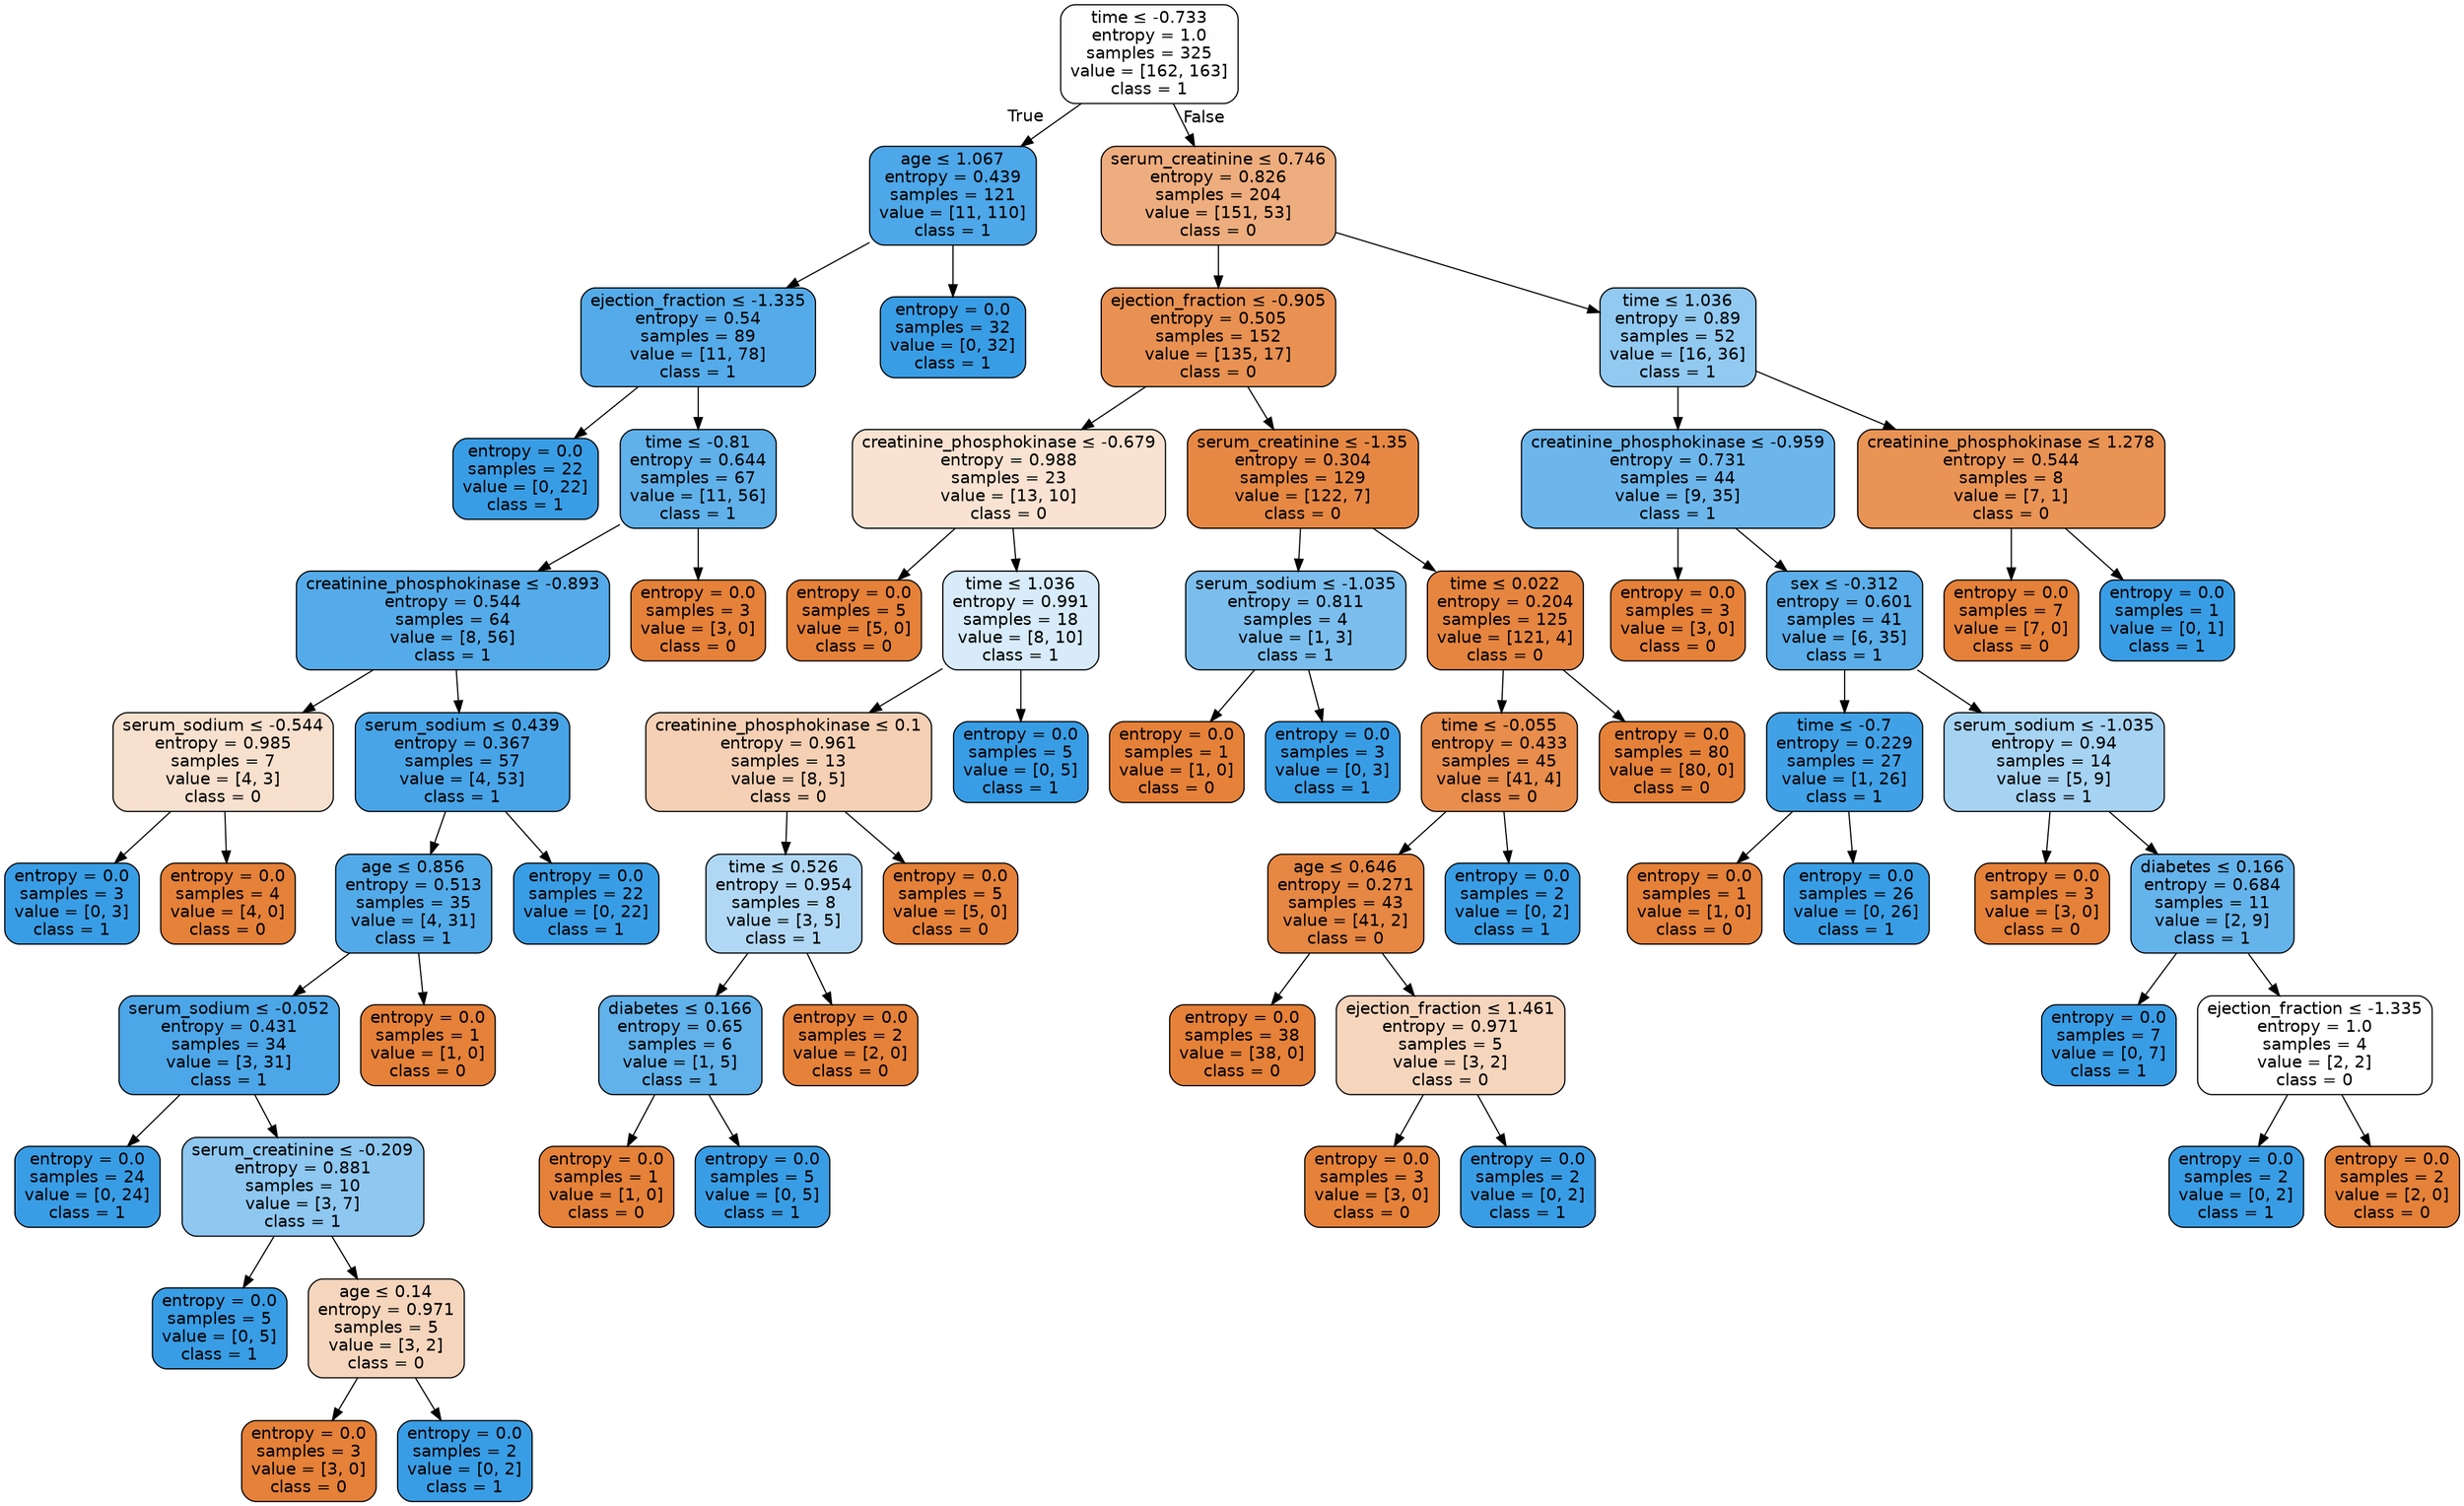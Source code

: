digraph Tree {
node [shape=box, style="filled, rounded", color="black", fontname=helvetica] ;
edge [fontname=helvetica] ;
0 [label=<time &le; -0.733<br/>entropy = 1.0<br/>samples = 325<br/>value = [162, 163]<br/>class = 1>, fillcolor="#fefeff"] ;
1 [label=<age &le; 1.067<br/>entropy = 0.439<br/>samples = 121<br/>value = [11, 110]<br/>class = 1>, fillcolor="#4da7e8"] ;
0 -> 1 [labeldistance=2.5, labelangle=45, headlabel="True"] ;
2 [label=<ejection_fraction &le; -1.335<br/>entropy = 0.54<br/>samples = 89<br/>value = [11, 78]<br/>class = 1>, fillcolor="#55abe9"] ;
1 -> 2 ;
3 [label=<entropy = 0.0<br/>samples = 22<br/>value = [0, 22]<br/>class = 1>, fillcolor="#399de5"] ;
2 -> 3 ;
4 [label=<time &le; -0.81<br/>entropy = 0.644<br/>samples = 67<br/>value = [11, 56]<br/>class = 1>, fillcolor="#60b0ea"] ;
2 -> 4 ;
5 [label=<creatinine_phosphokinase &le; -0.893<br/>entropy = 0.544<br/>samples = 64<br/>value = [8, 56]<br/>class = 1>, fillcolor="#55abe9"] ;
4 -> 5 ;
6 [label=<serum_sodium &le; -0.544<br/>entropy = 0.985<br/>samples = 7<br/>value = [4, 3]<br/>class = 0>, fillcolor="#f8e0ce"] ;
5 -> 6 ;
7 [label=<entropy = 0.0<br/>samples = 3<br/>value = [0, 3]<br/>class = 1>, fillcolor="#399de5"] ;
6 -> 7 ;
8 [label=<entropy = 0.0<br/>samples = 4<br/>value = [4, 0]<br/>class = 0>, fillcolor="#e58139"] ;
6 -> 8 ;
9 [label=<serum_sodium &le; 0.439<br/>entropy = 0.367<br/>samples = 57<br/>value = [4, 53]<br/>class = 1>, fillcolor="#48a4e7"] ;
5 -> 9 ;
10 [label=<age &le; 0.856<br/>entropy = 0.513<br/>samples = 35<br/>value = [4, 31]<br/>class = 1>, fillcolor="#53aae8"] ;
9 -> 10 ;
11 [label=<serum_sodium &le; -0.052<br/>entropy = 0.431<br/>samples = 34<br/>value = [3, 31]<br/>class = 1>, fillcolor="#4ca6e8"] ;
10 -> 11 ;
12 [label=<entropy = 0.0<br/>samples = 24<br/>value = [0, 24]<br/>class = 1>, fillcolor="#399de5"] ;
11 -> 12 ;
13 [label=<serum_creatinine &le; -0.209<br/>entropy = 0.881<br/>samples = 10<br/>value = [3, 7]<br/>class = 1>, fillcolor="#8ec7f0"] ;
11 -> 13 ;
14 [label=<entropy = 0.0<br/>samples = 5<br/>value = [0, 5]<br/>class = 1>, fillcolor="#399de5"] ;
13 -> 14 ;
15 [label=<age &le; 0.14<br/>entropy = 0.971<br/>samples = 5<br/>value = [3, 2]<br/>class = 0>, fillcolor="#f6d5bd"] ;
13 -> 15 ;
16 [label=<entropy = 0.0<br/>samples = 3<br/>value = [3, 0]<br/>class = 0>, fillcolor="#e58139"] ;
15 -> 16 ;
17 [label=<entropy = 0.0<br/>samples = 2<br/>value = [0, 2]<br/>class = 1>, fillcolor="#399de5"] ;
15 -> 17 ;
18 [label=<entropy = 0.0<br/>samples = 1<br/>value = [1, 0]<br/>class = 0>, fillcolor="#e58139"] ;
10 -> 18 ;
19 [label=<entropy = 0.0<br/>samples = 22<br/>value = [0, 22]<br/>class = 1>, fillcolor="#399de5"] ;
9 -> 19 ;
20 [label=<entropy = 0.0<br/>samples = 3<br/>value = [3, 0]<br/>class = 0>, fillcolor="#e58139"] ;
4 -> 20 ;
21 [label=<entropy = 0.0<br/>samples = 32<br/>value = [0, 32]<br/>class = 1>, fillcolor="#399de5"] ;
1 -> 21 ;
22 [label=<serum_creatinine &le; 0.746<br/>entropy = 0.826<br/>samples = 204<br/>value = [151, 53]<br/>class = 0>, fillcolor="#eead7e"] ;
0 -> 22 [labeldistance=2.5, labelangle=-45, headlabel="False"] ;
23 [label=<ejection_fraction &le; -0.905<br/>entropy = 0.505<br/>samples = 152<br/>value = [135, 17]<br/>class = 0>, fillcolor="#e89152"] ;
22 -> 23 ;
24 [label=<creatinine_phosphokinase &le; -0.679<br/>entropy = 0.988<br/>samples = 23<br/>value = [13, 10]<br/>class = 0>, fillcolor="#f9e2d1"] ;
23 -> 24 ;
25 [label=<entropy = 0.0<br/>samples = 5<br/>value = [5, 0]<br/>class = 0>, fillcolor="#e58139"] ;
24 -> 25 ;
26 [label=<time &le; 1.036<br/>entropy = 0.991<br/>samples = 18<br/>value = [8, 10]<br/>class = 1>, fillcolor="#d7ebfa"] ;
24 -> 26 ;
27 [label=<creatinine_phosphokinase &le; 0.1<br/>entropy = 0.961<br/>samples = 13<br/>value = [8, 5]<br/>class = 0>, fillcolor="#f5d0b5"] ;
26 -> 27 ;
28 [label=<time &le; 0.526<br/>entropy = 0.954<br/>samples = 8<br/>value = [3, 5]<br/>class = 1>, fillcolor="#b0d8f5"] ;
27 -> 28 ;
29 [label=<diabetes &le; 0.166<br/>entropy = 0.65<br/>samples = 6<br/>value = [1, 5]<br/>class = 1>, fillcolor="#61b1ea"] ;
28 -> 29 ;
30 [label=<entropy = 0.0<br/>samples = 1<br/>value = [1, 0]<br/>class = 0>, fillcolor="#e58139"] ;
29 -> 30 ;
31 [label=<entropy = 0.0<br/>samples = 5<br/>value = [0, 5]<br/>class = 1>, fillcolor="#399de5"] ;
29 -> 31 ;
32 [label=<entropy = 0.0<br/>samples = 2<br/>value = [2, 0]<br/>class = 0>, fillcolor="#e58139"] ;
28 -> 32 ;
33 [label=<entropy = 0.0<br/>samples = 5<br/>value = [5, 0]<br/>class = 0>, fillcolor="#e58139"] ;
27 -> 33 ;
34 [label=<entropy = 0.0<br/>samples = 5<br/>value = [0, 5]<br/>class = 1>, fillcolor="#399de5"] ;
26 -> 34 ;
35 [label=<serum_creatinine &le; -1.35<br/>entropy = 0.304<br/>samples = 129<br/>value = [122, 7]<br/>class = 0>, fillcolor="#e68844"] ;
23 -> 35 ;
36 [label=<serum_sodium &le; -1.035<br/>entropy = 0.811<br/>samples = 4<br/>value = [1, 3]<br/>class = 1>, fillcolor="#7bbeee"] ;
35 -> 36 ;
37 [label=<entropy = 0.0<br/>samples = 1<br/>value = [1, 0]<br/>class = 0>, fillcolor="#e58139"] ;
36 -> 37 ;
38 [label=<entropy = 0.0<br/>samples = 3<br/>value = [0, 3]<br/>class = 1>, fillcolor="#399de5"] ;
36 -> 38 ;
39 [label=<time &le; 0.022<br/>entropy = 0.204<br/>samples = 125<br/>value = [121, 4]<br/>class = 0>, fillcolor="#e68540"] ;
35 -> 39 ;
40 [label=<time &le; -0.055<br/>entropy = 0.433<br/>samples = 45<br/>value = [41, 4]<br/>class = 0>, fillcolor="#e88d4c"] ;
39 -> 40 ;
41 [label=<age &le; 0.646<br/>entropy = 0.271<br/>samples = 43<br/>value = [41, 2]<br/>class = 0>, fillcolor="#e68743"] ;
40 -> 41 ;
42 [label=<entropy = 0.0<br/>samples = 38<br/>value = [38, 0]<br/>class = 0>, fillcolor="#e58139"] ;
41 -> 42 ;
43 [label=<ejection_fraction &le; 1.461<br/>entropy = 0.971<br/>samples = 5<br/>value = [3, 2]<br/>class = 0>, fillcolor="#f6d5bd"] ;
41 -> 43 ;
44 [label=<entropy = 0.0<br/>samples = 3<br/>value = [3, 0]<br/>class = 0>, fillcolor="#e58139"] ;
43 -> 44 ;
45 [label=<entropy = 0.0<br/>samples = 2<br/>value = [0, 2]<br/>class = 1>, fillcolor="#399de5"] ;
43 -> 45 ;
46 [label=<entropy = 0.0<br/>samples = 2<br/>value = [0, 2]<br/>class = 1>, fillcolor="#399de5"] ;
40 -> 46 ;
47 [label=<entropy = 0.0<br/>samples = 80<br/>value = [80, 0]<br/>class = 0>, fillcolor="#e58139"] ;
39 -> 47 ;
48 [label=<time &le; 1.036<br/>entropy = 0.89<br/>samples = 52<br/>value = [16, 36]<br/>class = 1>, fillcolor="#91c9f1"] ;
22 -> 48 ;
49 [label=<creatinine_phosphokinase &le; -0.959<br/>entropy = 0.731<br/>samples = 44<br/>value = [9, 35]<br/>class = 1>, fillcolor="#6cb6ec"] ;
48 -> 49 ;
50 [label=<entropy = 0.0<br/>samples = 3<br/>value = [3, 0]<br/>class = 0>, fillcolor="#e58139"] ;
49 -> 50 ;
51 [label=<sex &le; -0.312<br/>entropy = 0.601<br/>samples = 41<br/>value = [6, 35]<br/>class = 1>, fillcolor="#5baee9"] ;
49 -> 51 ;
52 [label=<time &le; -0.7<br/>entropy = 0.229<br/>samples = 27<br/>value = [1, 26]<br/>class = 1>, fillcolor="#41a1e6"] ;
51 -> 52 ;
53 [label=<entropy = 0.0<br/>samples = 1<br/>value = [1, 0]<br/>class = 0>, fillcolor="#e58139"] ;
52 -> 53 ;
54 [label=<entropy = 0.0<br/>samples = 26<br/>value = [0, 26]<br/>class = 1>, fillcolor="#399de5"] ;
52 -> 54 ;
55 [label=<serum_sodium &le; -1.035<br/>entropy = 0.94<br/>samples = 14<br/>value = [5, 9]<br/>class = 1>, fillcolor="#a7d3f3"] ;
51 -> 55 ;
56 [label=<entropy = 0.0<br/>samples = 3<br/>value = [3, 0]<br/>class = 0>, fillcolor="#e58139"] ;
55 -> 56 ;
57 [label=<diabetes &le; 0.166<br/>entropy = 0.684<br/>samples = 11<br/>value = [2, 9]<br/>class = 1>, fillcolor="#65b3eb"] ;
55 -> 57 ;
58 [label=<entropy = 0.0<br/>samples = 7<br/>value = [0, 7]<br/>class = 1>, fillcolor="#399de5"] ;
57 -> 58 ;
59 [label=<ejection_fraction &le; -1.335<br/>entropy = 1.0<br/>samples = 4<br/>value = [2, 2]<br/>class = 0>, fillcolor="#ffffff"] ;
57 -> 59 ;
60 [label=<entropy = 0.0<br/>samples = 2<br/>value = [0, 2]<br/>class = 1>, fillcolor="#399de5"] ;
59 -> 60 ;
61 [label=<entropy = 0.0<br/>samples = 2<br/>value = [2, 0]<br/>class = 0>, fillcolor="#e58139"] ;
59 -> 61 ;
62 [label=<creatinine_phosphokinase &le; 1.278<br/>entropy = 0.544<br/>samples = 8<br/>value = [7, 1]<br/>class = 0>, fillcolor="#e99355"] ;
48 -> 62 ;
63 [label=<entropy = 0.0<br/>samples = 7<br/>value = [7, 0]<br/>class = 0>, fillcolor="#e58139"] ;
62 -> 63 ;
64 [label=<entropy = 0.0<br/>samples = 1<br/>value = [0, 1]<br/>class = 1>, fillcolor="#399de5"] ;
62 -> 64 ;
}